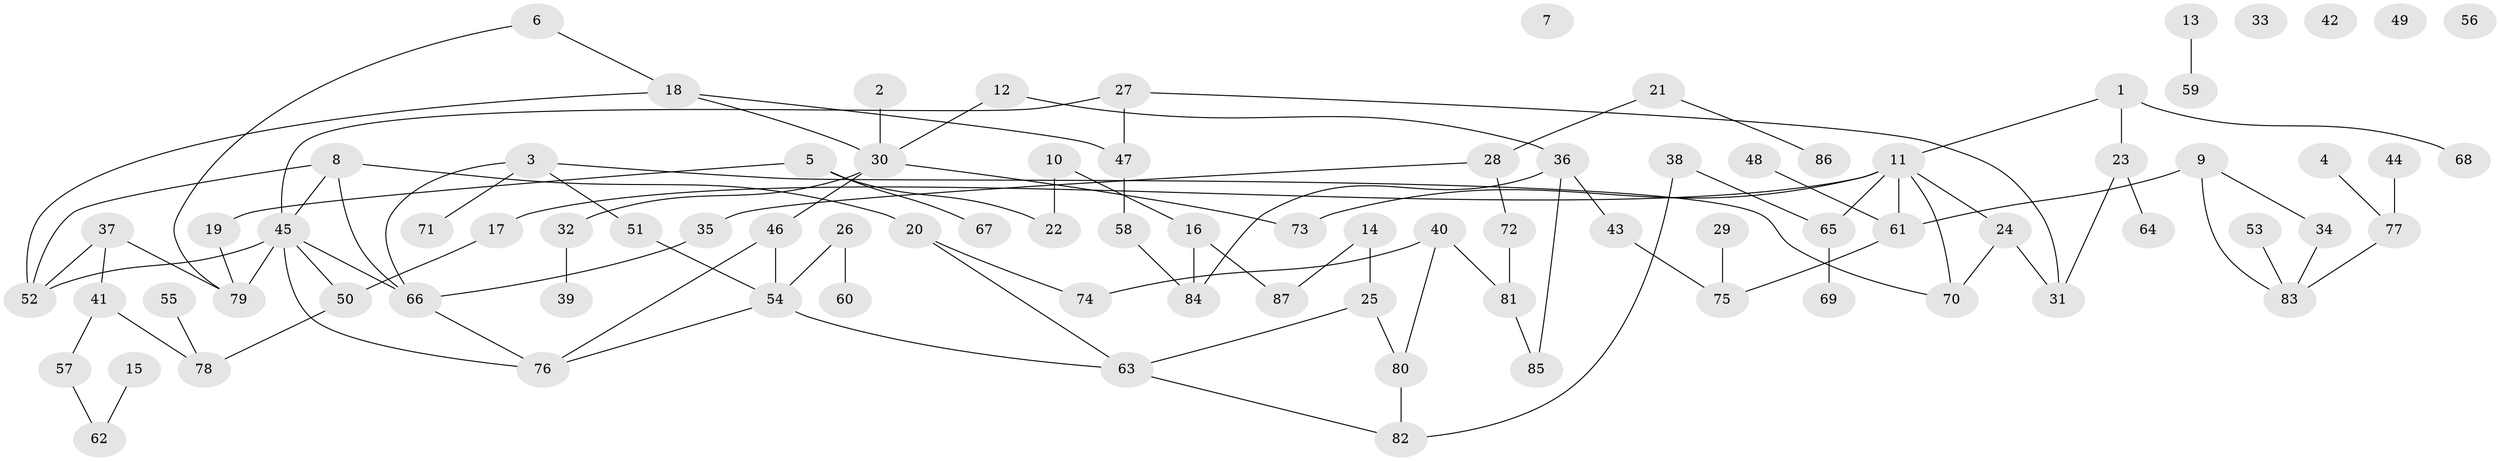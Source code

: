// coarse degree distribution, {7: 0.034482758620689655, 1: 0.20689655172413793, 4: 0.15517241379310345, 2: 0.25862068965517243, 0: 0.08620689655172414, 5: 0.034482758620689655, 6: 0.017241379310344827, 3: 0.20689655172413793}
// Generated by graph-tools (version 1.1) at 2025/23/03/03/25 07:23:25]
// undirected, 87 vertices, 106 edges
graph export_dot {
graph [start="1"]
  node [color=gray90,style=filled];
  1;
  2;
  3;
  4;
  5;
  6;
  7;
  8;
  9;
  10;
  11;
  12;
  13;
  14;
  15;
  16;
  17;
  18;
  19;
  20;
  21;
  22;
  23;
  24;
  25;
  26;
  27;
  28;
  29;
  30;
  31;
  32;
  33;
  34;
  35;
  36;
  37;
  38;
  39;
  40;
  41;
  42;
  43;
  44;
  45;
  46;
  47;
  48;
  49;
  50;
  51;
  52;
  53;
  54;
  55;
  56;
  57;
  58;
  59;
  60;
  61;
  62;
  63;
  64;
  65;
  66;
  67;
  68;
  69;
  70;
  71;
  72;
  73;
  74;
  75;
  76;
  77;
  78;
  79;
  80;
  81;
  82;
  83;
  84;
  85;
  86;
  87;
  1 -- 11;
  1 -- 23;
  1 -- 68;
  2 -- 30;
  3 -- 51;
  3 -- 66;
  3 -- 70;
  3 -- 71;
  4 -- 77;
  5 -- 19;
  5 -- 22;
  5 -- 67;
  6 -- 18;
  6 -- 79;
  8 -- 20;
  8 -- 45;
  8 -- 52;
  8 -- 66;
  9 -- 34;
  9 -- 61;
  9 -- 83;
  10 -- 16;
  10 -- 22;
  11 -- 17;
  11 -- 24;
  11 -- 61;
  11 -- 65;
  11 -- 70;
  11 -- 73;
  12 -- 30;
  12 -- 36;
  13 -- 59;
  14 -- 25;
  14 -- 87;
  15 -- 62;
  16 -- 84;
  16 -- 87;
  17 -- 50;
  18 -- 30;
  18 -- 47;
  18 -- 52;
  19 -- 79;
  20 -- 63;
  20 -- 74;
  21 -- 28;
  21 -- 86;
  23 -- 31;
  23 -- 64;
  24 -- 31;
  24 -- 70;
  25 -- 63;
  25 -- 80;
  26 -- 54;
  26 -- 60;
  27 -- 31;
  27 -- 45;
  27 -- 47;
  28 -- 35;
  28 -- 72;
  29 -- 75;
  30 -- 32;
  30 -- 46;
  30 -- 73;
  32 -- 39;
  34 -- 83;
  35 -- 66;
  36 -- 43;
  36 -- 84;
  36 -- 85;
  37 -- 41;
  37 -- 52;
  37 -- 79;
  38 -- 65;
  38 -- 82;
  40 -- 74;
  40 -- 80;
  40 -- 81;
  41 -- 57;
  41 -- 78;
  43 -- 75;
  44 -- 77;
  45 -- 50;
  45 -- 52;
  45 -- 66;
  45 -- 76;
  45 -- 79;
  46 -- 54;
  46 -- 76;
  47 -- 58;
  48 -- 61;
  50 -- 78;
  51 -- 54;
  53 -- 83;
  54 -- 63;
  54 -- 76;
  55 -- 78;
  57 -- 62;
  58 -- 84;
  61 -- 75;
  63 -- 82;
  65 -- 69;
  66 -- 76;
  72 -- 81;
  77 -- 83;
  80 -- 82;
  81 -- 85;
}
